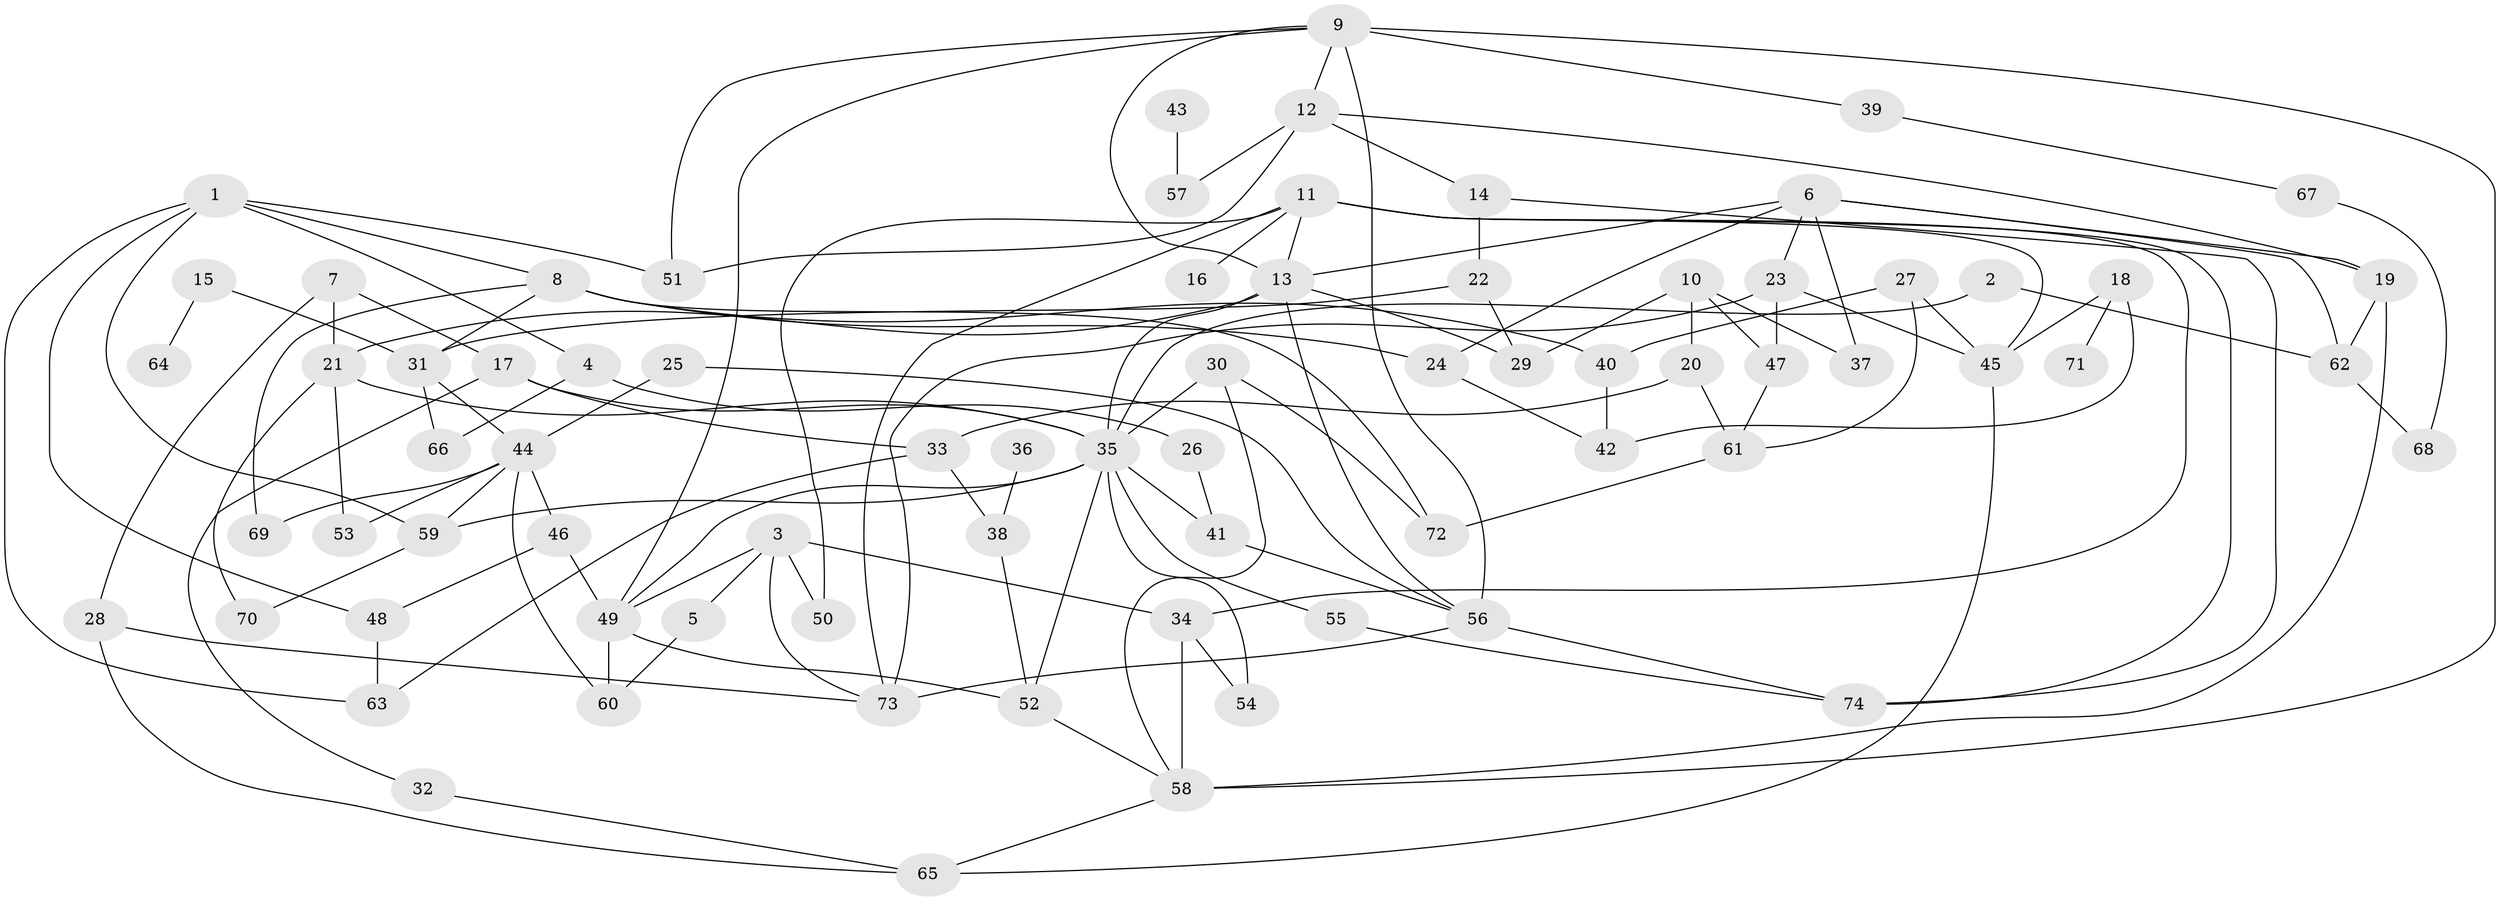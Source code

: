 // original degree distribution, {8: 0.02040816326530612, 5: 0.05442176870748299, 7: 0.02040816326530612, 9: 0.006802721088435374, 6: 0.034013605442176874, 2: 0.272108843537415, 4: 0.1292517006802721, 3: 0.23129251700680273, 1: 0.23129251700680273}
// Generated by graph-tools (version 1.1) at 2025/01/03/09/25 03:01:06]
// undirected, 74 vertices, 130 edges
graph export_dot {
graph [start="1"]
  node [color=gray90,style=filled];
  1;
  2;
  3;
  4;
  5;
  6;
  7;
  8;
  9;
  10;
  11;
  12;
  13;
  14;
  15;
  16;
  17;
  18;
  19;
  20;
  21;
  22;
  23;
  24;
  25;
  26;
  27;
  28;
  29;
  30;
  31;
  32;
  33;
  34;
  35;
  36;
  37;
  38;
  39;
  40;
  41;
  42;
  43;
  44;
  45;
  46;
  47;
  48;
  49;
  50;
  51;
  52;
  53;
  54;
  55;
  56;
  57;
  58;
  59;
  60;
  61;
  62;
  63;
  64;
  65;
  66;
  67;
  68;
  69;
  70;
  71;
  72;
  73;
  74;
  1 -- 4 [weight=1.0];
  1 -- 8 [weight=1.0];
  1 -- 48 [weight=1.0];
  1 -- 51 [weight=1.0];
  1 -- 59 [weight=1.0];
  1 -- 63 [weight=1.0];
  2 -- 35 [weight=1.0];
  2 -- 62 [weight=1.0];
  3 -- 5 [weight=1.0];
  3 -- 34 [weight=1.0];
  3 -- 49 [weight=1.0];
  3 -- 50 [weight=1.0];
  3 -- 73 [weight=1.0];
  4 -- 26 [weight=1.0];
  4 -- 66 [weight=1.0];
  5 -- 60 [weight=1.0];
  6 -- 13 [weight=1.0];
  6 -- 19 [weight=1.0];
  6 -- 23 [weight=1.0];
  6 -- 24 [weight=1.0];
  6 -- 37 [weight=1.0];
  6 -- 62 [weight=1.0];
  7 -- 17 [weight=1.0];
  7 -- 21 [weight=1.0];
  7 -- 28 [weight=1.0];
  8 -- 24 [weight=1.0];
  8 -- 31 [weight=1.0];
  8 -- 40 [weight=1.0];
  8 -- 69 [weight=1.0];
  8 -- 72 [weight=1.0];
  9 -- 12 [weight=1.0];
  9 -- 13 [weight=1.0];
  9 -- 39 [weight=1.0];
  9 -- 49 [weight=2.0];
  9 -- 51 [weight=1.0];
  9 -- 56 [weight=3.0];
  9 -- 58 [weight=1.0];
  10 -- 20 [weight=1.0];
  10 -- 29 [weight=1.0];
  10 -- 37 [weight=1.0];
  10 -- 47 [weight=1.0];
  11 -- 13 [weight=1.0];
  11 -- 16 [weight=1.0];
  11 -- 34 [weight=1.0];
  11 -- 45 [weight=1.0];
  11 -- 50 [weight=1.0];
  11 -- 73 [weight=1.0];
  11 -- 74 [weight=1.0];
  12 -- 14 [weight=1.0];
  12 -- 19 [weight=1.0];
  12 -- 51 [weight=1.0];
  12 -- 57 [weight=1.0];
  13 -- 21 [weight=1.0];
  13 -- 29 [weight=1.0];
  13 -- 35 [weight=2.0];
  13 -- 56 [weight=1.0];
  14 -- 22 [weight=1.0];
  14 -- 74 [weight=1.0];
  15 -- 31 [weight=1.0];
  15 -- 64 [weight=1.0];
  17 -- 32 [weight=1.0];
  17 -- 33 [weight=1.0];
  17 -- 35 [weight=1.0];
  18 -- 42 [weight=1.0];
  18 -- 45 [weight=1.0];
  18 -- 71 [weight=1.0];
  19 -- 58 [weight=1.0];
  19 -- 62 [weight=1.0];
  20 -- 33 [weight=1.0];
  20 -- 61 [weight=1.0];
  21 -- 35 [weight=1.0];
  21 -- 53 [weight=1.0];
  21 -- 70 [weight=1.0];
  22 -- 29 [weight=1.0];
  22 -- 31 [weight=1.0];
  23 -- 45 [weight=1.0];
  23 -- 47 [weight=1.0];
  23 -- 73 [weight=1.0];
  24 -- 42 [weight=1.0];
  25 -- 44 [weight=1.0];
  25 -- 56 [weight=1.0];
  26 -- 41 [weight=1.0];
  27 -- 40 [weight=1.0];
  27 -- 45 [weight=1.0];
  27 -- 61 [weight=1.0];
  28 -- 65 [weight=1.0];
  28 -- 73 [weight=1.0];
  30 -- 35 [weight=1.0];
  30 -- 58 [weight=1.0];
  30 -- 72 [weight=1.0];
  31 -- 44 [weight=1.0];
  31 -- 66 [weight=1.0];
  32 -- 65 [weight=1.0];
  33 -- 38 [weight=1.0];
  33 -- 63 [weight=1.0];
  34 -- 54 [weight=1.0];
  34 -- 58 [weight=2.0];
  35 -- 41 [weight=1.0];
  35 -- 49 [weight=1.0];
  35 -- 52 [weight=1.0];
  35 -- 54 [weight=1.0];
  35 -- 55 [weight=1.0];
  35 -- 59 [weight=1.0];
  36 -- 38 [weight=1.0];
  38 -- 52 [weight=1.0];
  39 -- 67 [weight=1.0];
  40 -- 42 [weight=1.0];
  41 -- 56 [weight=1.0];
  43 -- 57 [weight=1.0];
  44 -- 46 [weight=1.0];
  44 -- 53 [weight=1.0];
  44 -- 59 [weight=1.0];
  44 -- 60 [weight=1.0];
  44 -- 69 [weight=1.0];
  45 -- 65 [weight=1.0];
  46 -- 48 [weight=1.0];
  46 -- 49 [weight=1.0];
  47 -- 61 [weight=1.0];
  48 -- 63 [weight=1.0];
  49 -- 52 [weight=1.0];
  49 -- 60 [weight=1.0];
  52 -- 58 [weight=1.0];
  55 -- 74 [weight=1.0];
  56 -- 73 [weight=1.0];
  56 -- 74 [weight=1.0];
  58 -- 65 [weight=1.0];
  59 -- 70 [weight=1.0];
  61 -- 72 [weight=1.0];
  62 -- 68 [weight=1.0];
  67 -- 68 [weight=1.0];
}
